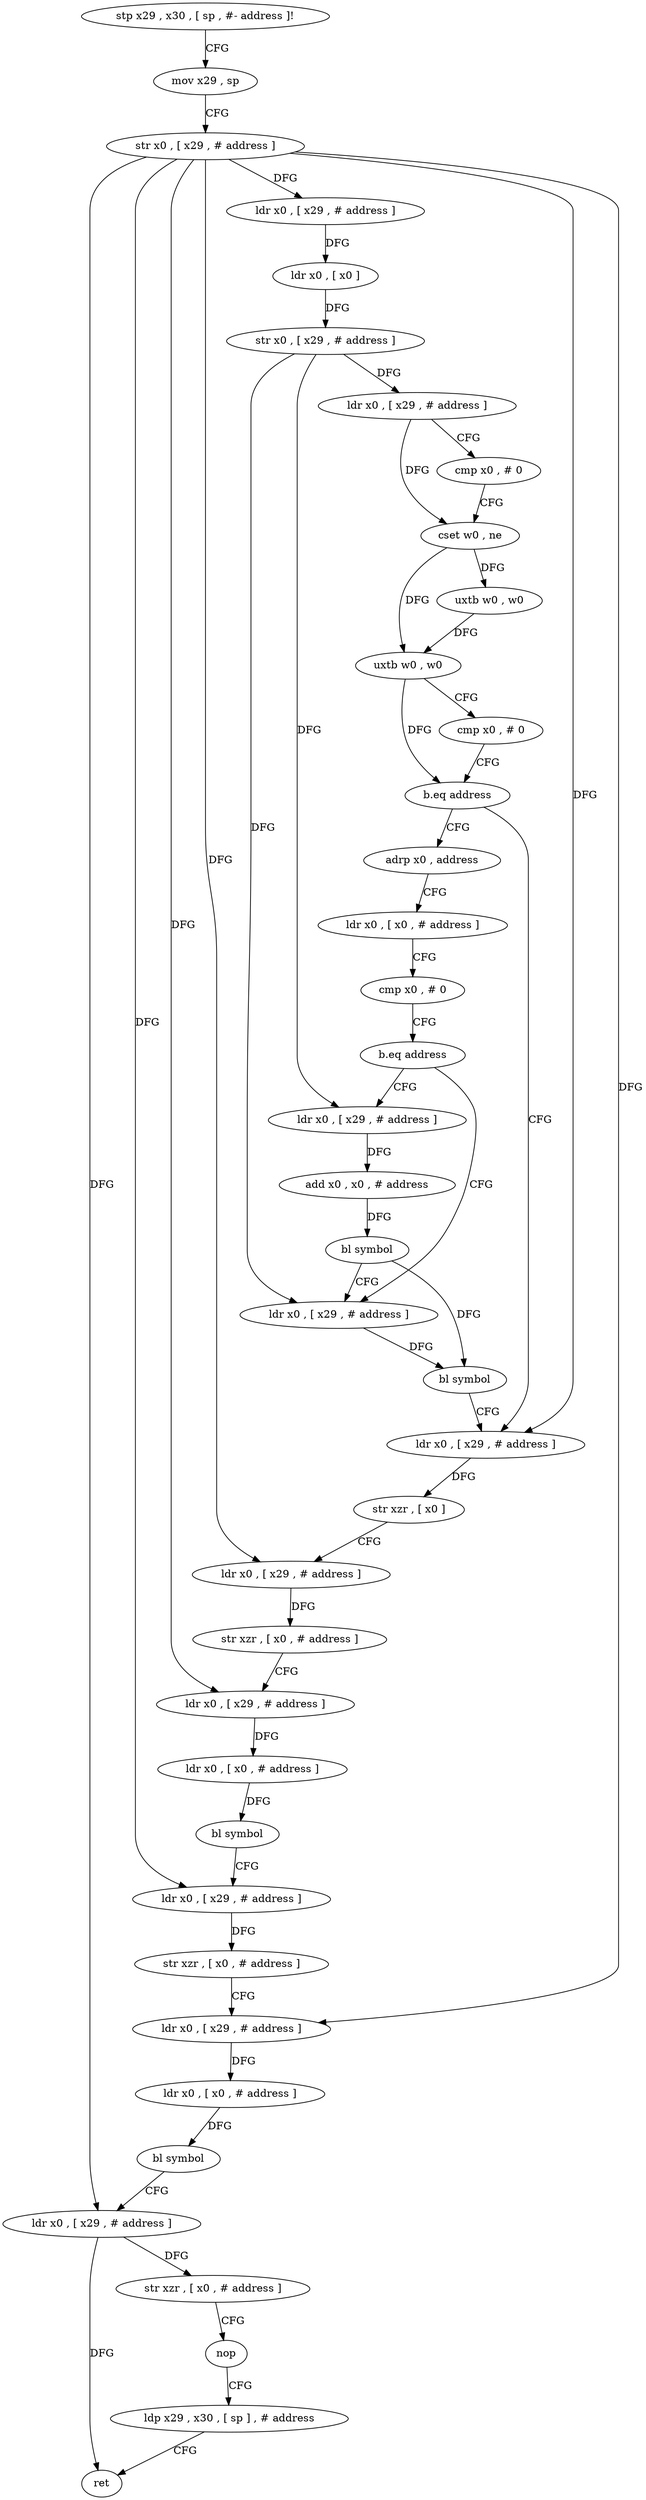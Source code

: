 digraph "func" {
"317328" [label = "stp x29 , x30 , [ sp , #- address ]!" ]
"317332" [label = "mov x29 , sp" ]
"317336" [label = "str x0 , [ x29 , # address ]" ]
"317340" [label = "ldr x0 , [ x29 , # address ]" ]
"317344" [label = "ldr x0 , [ x0 ]" ]
"317348" [label = "str x0 , [ x29 , # address ]" ]
"317352" [label = "ldr x0 , [ x29 , # address ]" ]
"317356" [label = "cmp x0 , # 0" ]
"317360" [label = "cset w0 , ne" ]
"317364" [label = "uxtb w0 , w0" ]
"317368" [label = "uxtb w0 , w0" ]
"317372" [label = "cmp x0 , # 0" ]
"317376" [label = "b.eq address" ]
"317416" [label = "ldr x0 , [ x29 , # address ]" ]
"317380" [label = "adrp x0 , address" ]
"317420" [label = "str xzr , [ x0 ]" ]
"317424" [label = "ldr x0 , [ x29 , # address ]" ]
"317428" [label = "str xzr , [ x0 , # address ]" ]
"317432" [label = "ldr x0 , [ x29 , # address ]" ]
"317436" [label = "ldr x0 , [ x0 , # address ]" ]
"317440" [label = "bl symbol" ]
"317444" [label = "ldr x0 , [ x29 , # address ]" ]
"317448" [label = "str xzr , [ x0 , # address ]" ]
"317452" [label = "ldr x0 , [ x29 , # address ]" ]
"317456" [label = "ldr x0 , [ x0 , # address ]" ]
"317460" [label = "bl symbol" ]
"317464" [label = "ldr x0 , [ x29 , # address ]" ]
"317468" [label = "str xzr , [ x0 , # address ]" ]
"317472" [label = "nop" ]
"317476" [label = "ldp x29 , x30 , [ sp ] , # address" ]
"317480" [label = "ret" ]
"317384" [label = "ldr x0 , [ x0 , # address ]" ]
"317388" [label = "cmp x0 , # 0" ]
"317392" [label = "b.eq address" ]
"317408" [label = "ldr x0 , [ x29 , # address ]" ]
"317396" [label = "ldr x0 , [ x29 , # address ]" ]
"317412" [label = "bl symbol" ]
"317400" [label = "add x0 , x0 , # address" ]
"317404" [label = "bl symbol" ]
"317328" -> "317332" [ label = "CFG" ]
"317332" -> "317336" [ label = "CFG" ]
"317336" -> "317340" [ label = "DFG" ]
"317336" -> "317416" [ label = "DFG" ]
"317336" -> "317424" [ label = "DFG" ]
"317336" -> "317432" [ label = "DFG" ]
"317336" -> "317444" [ label = "DFG" ]
"317336" -> "317452" [ label = "DFG" ]
"317336" -> "317464" [ label = "DFG" ]
"317340" -> "317344" [ label = "DFG" ]
"317344" -> "317348" [ label = "DFG" ]
"317348" -> "317352" [ label = "DFG" ]
"317348" -> "317408" [ label = "DFG" ]
"317348" -> "317396" [ label = "DFG" ]
"317352" -> "317356" [ label = "CFG" ]
"317352" -> "317360" [ label = "DFG" ]
"317356" -> "317360" [ label = "CFG" ]
"317360" -> "317364" [ label = "DFG" ]
"317360" -> "317368" [ label = "DFG" ]
"317364" -> "317368" [ label = "DFG" ]
"317368" -> "317372" [ label = "CFG" ]
"317368" -> "317376" [ label = "DFG" ]
"317372" -> "317376" [ label = "CFG" ]
"317376" -> "317416" [ label = "CFG" ]
"317376" -> "317380" [ label = "CFG" ]
"317416" -> "317420" [ label = "DFG" ]
"317380" -> "317384" [ label = "CFG" ]
"317420" -> "317424" [ label = "CFG" ]
"317424" -> "317428" [ label = "DFG" ]
"317428" -> "317432" [ label = "CFG" ]
"317432" -> "317436" [ label = "DFG" ]
"317436" -> "317440" [ label = "DFG" ]
"317440" -> "317444" [ label = "CFG" ]
"317444" -> "317448" [ label = "DFG" ]
"317448" -> "317452" [ label = "CFG" ]
"317452" -> "317456" [ label = "DFG" ]
"317456" -> "317460" [ label = "DFG" ]
"317460" -> "317464" [ label = "CFG" ]
"317464" -> "317468" [ label = "DFG" ]
"317464" -> "317480" [ label = "DFG" ]
"317468" -> "317472" [ label = "CFG" ]
"317472" -> "317476" [ label = "CFG" ]
"317476" -> "317480" [ label = "CFG" ]
"317384" -> "317388" [ label = "CFG" ]
"317388" -> "317392" [ label = "CFG" ]
"317392" -> "317408" [ label = "CFG" ]
"317392" -> "317396" [ label = "CFG" ]
"317408" -> "317412" [ label = "DFG" ]
"317396" -> "317400" [ label = "DFG" ]
"317412" -> "317416" [ label = "CFG" ]
"317400" -> "317404" [ label = "DFG" ]
"317404" -> "317408" [ label = "CFG" ]
"317404" -> "317412" [ label = "DFG" ]
}
